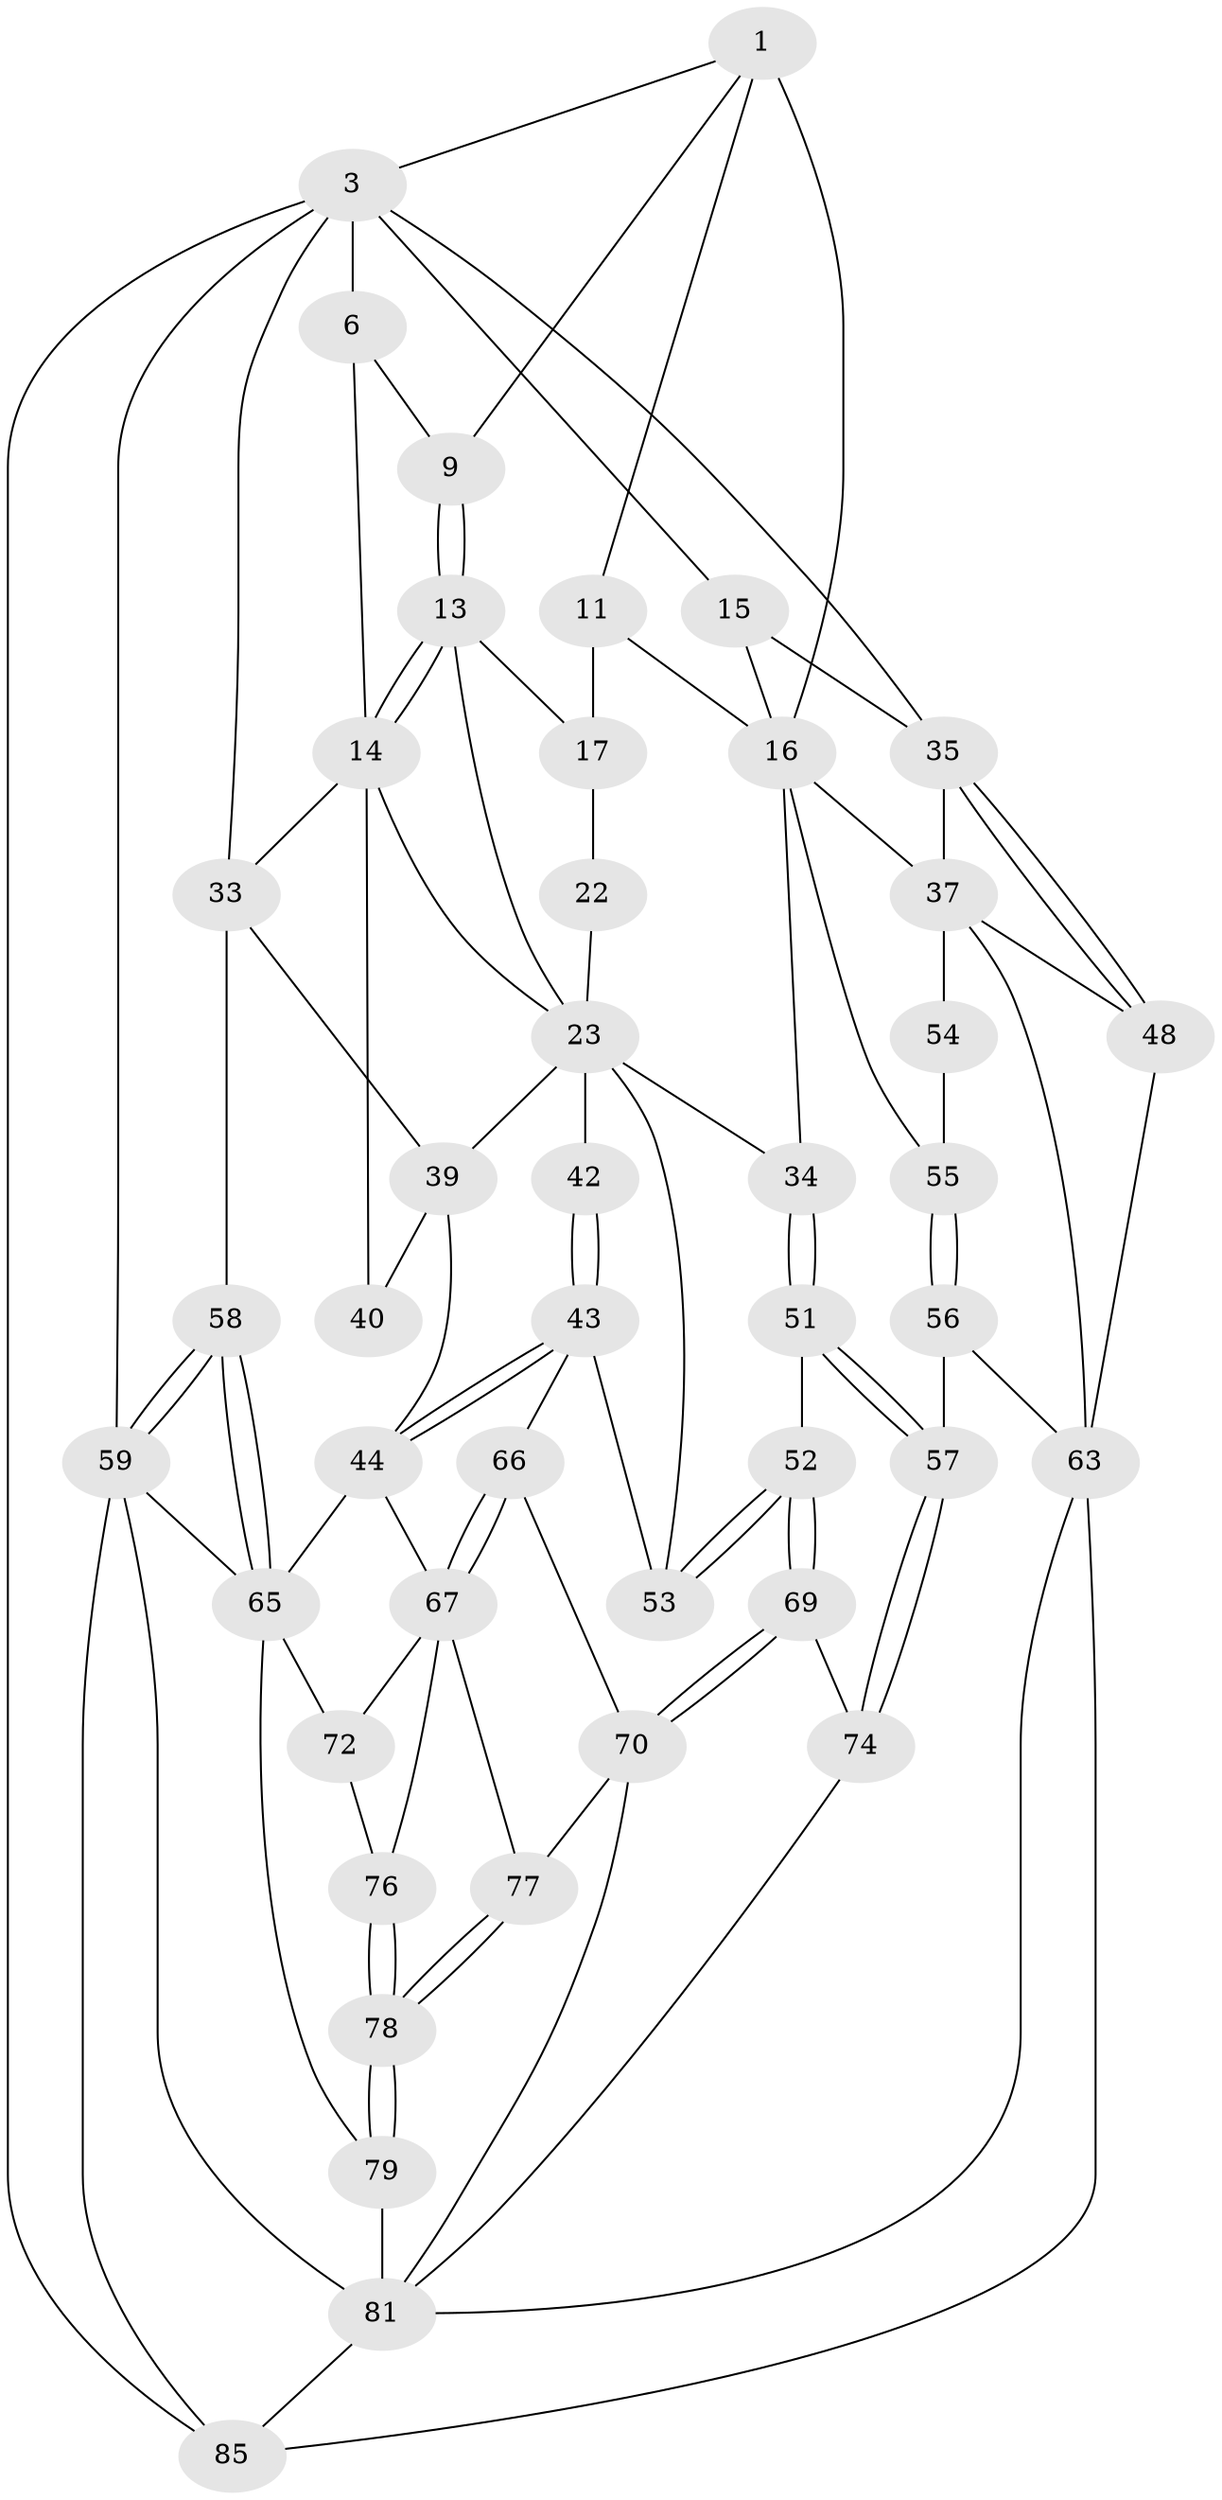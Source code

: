 // original degree distribution, {3: 0.022222222222222223, 4: 0.2222222222222222, 5: 0.5555555555555556, 6: 0.2}
// Generated by graph-tools (version 1.1) at 2025/21/03/04/25 18:21:23]
// undirected, 45 vertices, 101 edges
graph export_dot {
graph [start="1"]
  node [color=gray90,style=filled];
  1 [pos="+0.6761141877593142+0",super="+2+8"];
  3 [pos="+0.9917096715077565+0",super="+4"];
  6 [pos="+0.2149358593689711+0",super="+7"];
  9 [pos="+0.4671562989660542+0.07294976620337565"];
  11 [pos="+0.735368611661547+0.1836835307116583",super="+20+12"];
  13 [pos="+0.38109172763006116+0.13943969223966224",super="+19"];
  14 [pos="+0.2970098760602314+0.11815301015284914",super="+27"];
  15 [pos="+0.8521661679489008+0.2270886127967569"];
  16 [pos="+0.8244021710324365+0.22856720895364255",super="+29"];
  17 [pos="+0.5765053140710725+0.1422364619582524",super="+21+18"];
  22 [pos="+0.536598166809306+0.2336968745610459"];
  23 [pos="+0.47315451860263474+0.3668864100597633",super="+28+24"];
  33 [pos="+0+0.16063178413499818",super="+47"];
  34 [pos="+0.5248089850000395+0.3833580577695274"];
  35 [pos="+1+0.1609873872985547",super="+36"];
  37 [pos="+0.931289878535921+0.4325942950418384",super="+38+49"];
  39 [pos="+0.19760501639915573+0.32538549109730786",super="+41"];
  40 [pos="+0.03837001663981136+0.3063348942038129"];
  42 [pos="+0.28452125427938707+0.4494928385054231"];
  43 [pos="+0.20658990357052673+0.5100637013892781",super="+61"];
  44 [pos="+0.1979257932021907+0.5131787561532292",super="+45"];
  48 [pos="+1+0.5297048445822513"];
  51 [pos="+0.5293279973620425+0.4434642941509368"];
  52 [pos="+0.4445130096633563+0.5691647915292022"];
  53 [pos="+0.3791464249644812+0.5359631710551122"];
  54 [pos="+0.8098814836277838+0.5093377243641302"];
  55 [pos="+0.717896223555976+0.5122041364470918"];
  56 [pos="+0.6871587230650141+0.5937989158225853"];
  57 [pos="+0.6391776141889548+0.6035593697585678"];
  58 [pos="+0+0.6649689341938606"];
  59 [pos="+0+0.6810824035715011",super="+60+87"];
  63 [pos="+0.7858453574153851+0.6539361953037277",super="+83+64"];
  65 [pos="+0+0.6460398943744193",super="+73"];
  66 [pos="+0.31608342912513987+0.6454055378758616"];
  67 [pos="+0.2160164338186332+0.5786754628772365",super="+68+75"];
  69 [pos="+0.4639552218447688+0.6258763163527503"];
  70 [pos="+0.3924189318899274+0.7474853631888354",super="+71"];
  72 [pos="+0.11894257373520531+0.6614378950556365"];
  74 [pos="+0.6219407723411629+0.6200204336867307"];
  76 [pos="+0.19333365069222147+0.6650068006702036"];
  77 [pos="+0.3088752583142098+0.7392474792141738"];
  78 [pos="+0.2528200450236295+0.7604046295555819"];
  79 [pos="+0.23689405258812046+0.771656253444441"];
  81 [pos="+0.7807780041436971+0.9707931629514833",super="+86+82"];
  85 [pos="+1+1"];
  1 -- 16;
  1 -- 11 [weight=2];
  1 -- 3;
  1 -- 9;
  3 -- 15;
  3 -- 33;
  3 -- 35;
  3 -- 85;
  3 -- 6;
  3 -- 59;
  6 -- 14;
  6 -- 9;
  9 -- 13;
  9 -- 13;
  11 -- 17 [weight=2];
  11 -- 16;
  13 -- 14;
  13 -- 14;
  13 -- 17;
  13 -- 23;
  14 -- 33;
  14 -- 40;
  14 -- 23;
  15 -- 16;
  15 -- 35;
  16 -- 34;
  16 -- 37;
  16 -- 55;
  17 -- 22 [weight=2];
  22 -- 23;
  23 -- 34;
  23 -- 53;
  23 -- 39;
  23 -- 42 [weight=2];
  33 -- 58;
  33 -- 39;
  34 -- 51;
  34 -- 51;
  35 -- 48;
  35 -- 48;
  35 -- 37;
  37 -- 54 [weight=2];
  37 -- 48;
  37 -- 63;
  39 -- 40 [weight=2];
  39 -- 44;
  42 -- 43;
  42 -- 43;
  43 -- 44;
  43 -- 44;
  43 -- 66;
  43 -- 53;
  44 -- 67;
  44 -- 65;
  48 -- 63;
  51 -- 52;
  51 -- 57;
  51 -- 57;
  52 -- 53;
  52 -- 53;
  52 -- 69;
  52 -- 69;
  54 -- 55;
  55 -- 56;
  55 -- 56;
  56 -- 57;
  56 -- 63;
  57 -- 74;
  57 -- 74;
  58 -- 59;
  58 -- 59;
  58 -- 65;
  58 -- 65;
  59 -- 85;
  59 -- 81 [weight=2];
  59 -- 65;
  63 -- 85;
  63 -- 81;
  65 -- 72;
  65 -- 79;
  66 -- 67;
  66 -- 67;
  66 -- 70;
  67 -- 72;
  67 -- 76;
  67 -- 77;
  69 -- 70;
  69 -- 70;
  69 -- 74;
  70 -- 77;
  70 -- 81;
  72 -- 76;
  74 -- 81;
  76 -- 78;
  76 -- 78;
  77 -- 78;
  77 -- 78;
  78 -- 79;
  78 -- 79;
  79 -- 81;
  81 -- 85;
}
